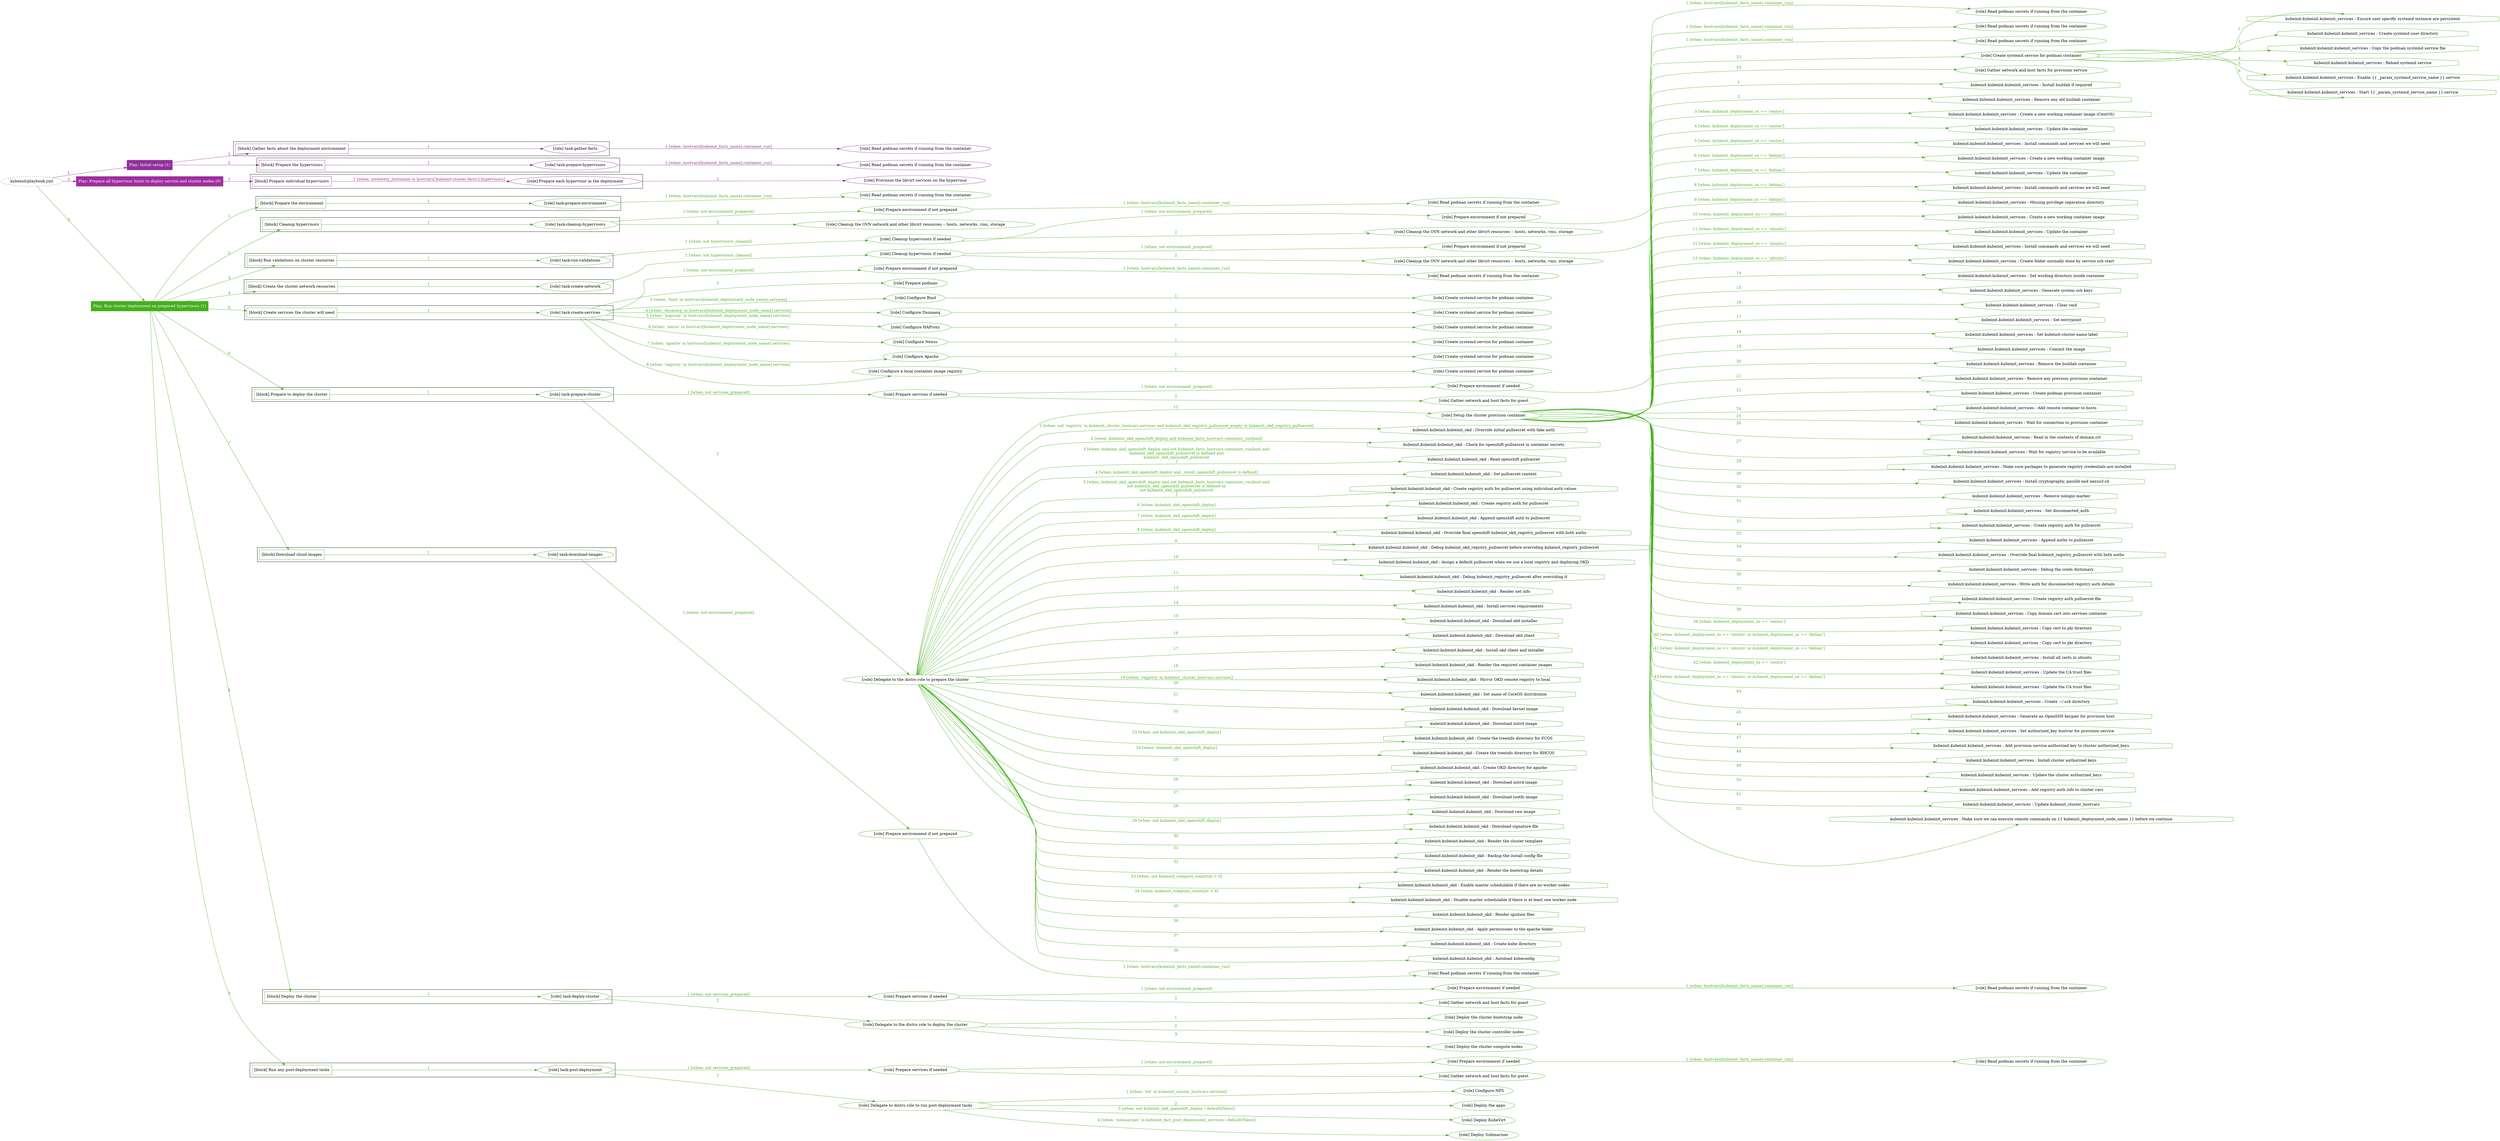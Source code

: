 digraph {
	graph [concentrate=true ordering=in rankdir=LR ratio=fill]
	edge [esep=5 sep=10]
	"kubeinit/playbook.yml" [id=root_node style=dotted]
	play_f09ca85b [label="Play: Initial setup (1)" color="#91309c" fontcolor="#ffffff" id=play_f09ca85b shape=box style=filled tooltip=localhost]
	"kubeinit/playbook.yml" -> play_f09ca85b [label="1 " color="#91309c" fontcolor="#91309c" id=edge_72b66998 labeltooltip="1 " tooltip="1 "]
	subgraph "Read podman secrets if running from the container" {
		role_2bd5f11c [label="[role] Read podman secrets if running from the container" color="#91309c" id=role_2bd5f11c tooltip="Read podman secrets if running from the container"]
	}
	subgraph "task-gather-facts" {
		role_71ad5100 [label="[role] task-gather-facts" color="#91309c" id=role_71ad5100 tooltip="task-gather-facts"]
		role_71ad5100 -> role_2bd5f11c [label="1 [when: hostvars[kubeinit_facts_name].container_run]" color="#91309c" fontcolor="#91309c" id=edge_4b5b4be4 labeltooltip="1 [when: hostvars[kubeinit_facts_name].container_run]" tooltip="1 [when: hostvars[kubeinit_facts_name].container_run]"]
	}
	subgraph "Read podman secrets if running from the container" {
		role_93383291 [label="[role] Read podman secrets if running from the container" color="#91309c" id=role_93383291 tooltip="Read podman secrets if running from the container"]
	}
	subgraph "task-prepare-hypervisors" {
		role_090c292e [label="[role] task-prepare-hypervisors" color="#91309c" id=role_090c292e tooltip="task-prepare-hypervisors"]
		role_090c292e -> role_93383291 [label="1 [when: hostvars[kubeinit_facts_name].container_run]" color="#91309c" fontcolor="#91309c" id=edge_d11ae1b8 labeltooltip="1 [when: hostvars[kubeinit_facts_name].container_run]" tooltip="1 [when: hostvars[kubeinit_facts_name].container_run]"]
	}
	subgraph "Play: Initial setup (1)" {
		play_f09ca85b -> block_8b508e47 [label=1 color="#91309c" fontcolor="#91309c" id=edge_21f3b0bc labeltooltip=1 tooltip=1]
		subgraph cluster_block_8b508e47 {
			block_8b508e47 [label="[block] Gather facts about the deployment environment" color="#91309c" id=block_8b508e47 labeltooltip="Gather facts about the deployment environment" shape=box tooltip="Gather facts about the deployment environment"]
			block_8b508e47 -> role_71ad5100 [label="1 " color="#91309c" fontcolor="#91309c" id=edge_2958d3f8 labeltooltip="1 " tooltip="1 "]
		}
		play_f09ca85b -> block_03c92ab1 [label=2 color="#91309c" fontcolor="#91309c" id=edge_795acd76 labeltooltip=2 tooltip=2]
		subgraph cluster_block_03c92ab1 {
			block_03c92ab1 [label="[block] Prepare the hypervisors" color="#91309c" id=block_03c92ab1 labeltooltip="Prepare the hypervisors" shape=box tooltip="Prepare the hypervisors"]
			block_03c92ab1 -> role_090c292e [label="1 " color="#91309c" fontcolor="#91309c" id=edge_c5719e52 labeltooltip="1 " tooltip="1 "]
		}
	}
	play_645f592c [label="Play: Prepare all hypervisor hosts to deploy service and cluster nodes (0)" color="#9f2d9f" fontcolor="#ffffff" id=play_645f592c shape=box style=filled tooltip="Play: Prepare all hypervisor hosts to deploy service and cluster nodes (0)"]
	"kubeinit/playbook.yml" -> play_645f592c [label="2 " color="#9f2d9f" fontcolor="#9f2d9f" id=edge_6daab8a1 labeltooltip="2 " tooltip="2 "]
	subgraph "Provision the libvirt services on the hypervisor" {
		role_1ea0fbfc [label="[role] Provision the libvirt services on the hypervisor" color="#9f2d9f" id=role_1ea0fbfc tooltip="Provision the libvirt services on the hypervisor"]
	}
	subgraph "Prepare each hypervisor in the deployment" {
		role_f399d889 [label="[role] Prepare each hypervisor in the deployment" color="#9f2d9f" id=role_f399d889 tooltip="Prepare each hypervisor in the deployment"]
		role_f399d889 -> role_1ea0fbfc [label="1 " color="#9f2d9f" fontcolor="#9f2d9f" id=edge_55acecd6 labeltooltip="1 " tooltip="1 "]
	}
	subgraph "Play: Prepare all hypervisor hosts to deploy service and cluster nodes (0)" {
		play_645f592c -> block_de5adc8f [label=1 color="#9f2d9f" fontcolor="#9f2d9f" id=edge_a86da36e labeltooltip=1 tooltip=1]
		subgraph cluster_block_de5adc8f {
			block_de5adc8f [label="[block] Prepare individual hypervisors" color="#9f2d9f" id=block_de5adc8f labeltooltip="Prepare individual hypervisors" shape=box tooltip="Prepare individual hypervisors"]
			block_de5adc8f -> role_f399d889 [label="1 [when: inventory_hostname in hostvars['kubeinit-cluster-facts'].hypervisors]" color="#9f2d9f" fontcolor="#9f2d9f" id=edge_2ee4acd1 labeltooltip="1 [when: inventory_hostname in hostvars['kubeinit-cluster-facts'].hypervisors]" tooltip="1 [when: inventory_hostname in hostvars['kubeinit-cluster-facts'].hypervisors]"]
		}
	}
	play_9e5d35e7 [label="Play: Run cluster deployment on prepared hypervisors (1)" color="#45af1d" fontcolor="#ffffff" id=play_9e5d35e7 shape=box style=filled tooltip=localhost]
	"kubeinit/playbook.yml" -> play_9e5d35e7 [label="3 " color="#45af1d" fontcolor="#45af1d" id=edge_daebc0dd labeltooltip="3 " tooltip="3 "]
	subgraph "Read podman secrets if running from the container" {
		role_560d365e [label="[role] Read podman secrets if running from the container" color="#45af1d" id=role_560d365e tooltip="Read podman secrets if running from the container"]
	}
	subgraph "task-prepare-environment" {
		role_117c9bd4 [label="[role] task-prepare-environment" color="#45af1d" id=role_117c9bd4 tooltip="task-prepare-environment"]
		role_117c9bd4 -> role_560d365e [label="1 [when: hostvars[kubeinit_facts_name].container_run]" color="#45af1d" fontcolor="#45af1d" id=edge_e5734c6d labeltooltip="1 [when: hostvars[kubeinit_facts_name].container_run]" tooltip="1 [when: hostvars[kubeinit_facts_name].container_run]"]
	}
	subgraph "Read podman secrets if running from the container" {
		role_7aacbb9f [label="[role] Read podman secrets if running from the container" color="#45af1d" id=role_7aacbb9f tooltip="Read podman secrets if running from the container"]
	}
	subgraph "Prepare environment if not prepared" {
		role_641601e0 [label="[role] Prepare environment if not prepared" color="#45af1d" id=role_641601e0 tooltip="Prepare environment if not prepared"]
		role_641601e0 -> role_7aacbb9f [label="1 [when: hostvars[kubeinit_facts_name].container_run]" color="#45af1d" fontcolor="#45af1d" id=edge_7d6b96d2 labeltooltip="1 [when: hostvars[kubeinit_facts_name].container_run]" tooltip="1 [when: hostvars[kubeinit_facts_name].container_run]"]
	}
	subgraph "Cleanup the OVN network and other libvirt resources -- hosts, networks, vms, storage" {
		role_9f1feb11 [label="[role] Cleanup the OVN network and other libvirt resources -- hosts, networks, vms, storage" color="#45af1d" id=role_9f1feb11 tooltip="Cleanup the OVN network and other libvirt resources -- hosts, networks, vms, storage"]
	}
	subgraph "task-cleanup-hypervisors" {
		role_e5def307 [label="[role] task-cleanup-hypervisors" color="#45af1d" id=role_e5def307 tooltip="task-cleanup-hypervisors"]
		role_e5def307 -> role_641601e0 [label="1 [when: not environment_prepared]" color="#45af1d" fontcolor="#45af1d" id=edge_0b5a81b4 labeltooltip="1 [when: not environment_prepared]" tooltip="1 [when: not environment_prepared]"]
		role_e5def307 -> role_9f1feb11 [label="2 " color="#45af1d" fontcolor="#45af1d" id=edge_8b1aa773 labeltooltip="2 " tooltip="2 "]
	}
	subgraph "Read podman secrets if running from the container" {
		role_81a0fbcb [label="[role] Read podman secrets if running from the container" color="#45af1d" id=role_81a0fbcb tooltip="Read podman secrets if running from the container"]
	}
	subgraph "Prepare environment if not prepared" {
		role_cd2e9c7c [label="[role] Prepare environment if not prepared" color="#45af1d" id=role_cd2e9c7c tooltip="Prepare environment if not prepared"]
		role_cd2e9c7c -> role_81a0fbcb [label="1 [when: hostvars[kubeinit_facts_name].container_run]" color="#45af1d" fontcolor="#45af1d" id=edge_ab2c1122 labeltooltip="1 [when: hostvars[kubeinit_facts_name].container_run]" tooltip="1 [when: hostvars[kubeinit_facts_name].container_run]"]
	}
	subgraph "Cleanup the OVN network and other libvirt resources -- hosts, networks, vms, storage" {
		role_2666ff41 [label="[role] Cleanup the OVN network and other libvirt resources -- hosts, networks, vms, storage" color="#45af1d" id=role_2666ff41 tooltip="Cleanup the OVN network and other libvirt resources -- hosts, networks, vms, storage"]
	}
	subgraph "Cleanup hypervisors if needed" {
		role_c8357276 [label="[role] Cleanup hypervisors if needed" color="#45af1d" id=role_c8357276 tooltip="Cleanup hypervisors if needed"]
		role_c8357276 -> role_cd2e9c7c [label="1 [when: not environment_prepared]" color="#45af1d" fontcolor="#45af1d" id=edge_0b63b1fd labeltooltip="1 [when: not environment_prepared]" tooltip="1 [when: not environment_prepared]"]
		role_c8357276 -> role_2666ff41 [label="2 " color="#45af1d" fontcolor="#45af1d" id=edge_7137efb0 labeltooltip="2 " tooltip="2 "]
	}
	subgraph "task-run-validations" {
		role_ba0398d1 [label="[role] task-run-validations" color="#45af1d" id=role_ba0398d1 tooltip="task-run-validations"]
		role_ba0398d1 -> role_c8357276 [label="1 [when: not hypervisors_cleaned]" color="#45af1d" fontcolor="#45af1d" id=edge_026e99d5 labeltooltip="1 [when: not hypervisors_cleaned]" tooltip="1 [when: not hypervisors_cleaned]"]
	}
	subgraph "Read podman secrets if running from the container" {
		role_e7f9851a [label="[role] Read podman secrets if running from the container" color="#45af1d" id=role_e7f9851a tooltip="Read podman secrets if running from the container"]
	}
	subgraph "Prepare environment if not prepared" {
		role_20f29929 [label="[role] Prepare environment if not prepared" color="#45af1d" id=role_20f29929 tooltip="Prepare environment if not prepared"]
		role_20f29929 -> role_e7f9851a [label="1 [when: hostvars[kubeinit_facts_name].container_run]" color="#45af1d" fontcolor="#45af1d" id=edge_8c638642 labeltooltip="1 [when: hostvars[kubeinit_facts_name].container_run]" tooltip="1 [when: hostvars[kubeinit_facts_name].container_run]"]
	}
	subgraph "Cleanup the OVN network and other libvirt resources -- hosts, networks, vms, storage" {
		role_8cd0b613 [label="[role] Cleanup the OVN network and other libvirt resources -- hosts, networks, vms, storage" color="#45af1d" id=role_8cd0b613 tooltip="Cleanup the OVN network and other libvirt resources -- hosts, networks, vms, storage"]
	}
	subgraph "Cleanup hypervisors if needed" {
		role_9c3410cb [label="[role] Cleanup hypervisors if needed" color="#45af1d" id=role_9c3410cb tooltip="Cleanup hypervisors if needed"]
		role_9c3410cb -> role_20f29929 [label="1 [when: not environment_prepared]" color="#45af1d" fontcolor="#45af1d" id=edge_39585788 labeltooltip="1 [when: not environment_prepared]" tooltip="1 [when: not environment_prepared]"]
		role_9c3410cb -> role_8cd0b613 [label="2 " color="#45af1d" fontcolor="#45af1d" id=edge_589d2894 labeltooltip="2 " tooltip="2 "]
	}
	subgraph "task-create-network" {
		role_660e4b98 [label="[role] task-create-network" color="#45af1d" id=role_660e4b98 tooltip="task-create-network"]
		role_660e4b98 -> role_9c3410cb [label="1 [when: not hypervisors_cleaned]" color="#45af1d" fontcolor="#45af1d" id=edge_85943026 labeltooltip="1 [when: not hypervisors_cleaned]" tooltip="1 [when: not hypervisors_cleaned]"]
	}
	subgraph "Read podman secrets if running from the container" {
		role_fd9ae0b3 [label="[role] Read podman secrets if running from the container" color="#45af1d" id=role_fd9ae0b3 tooltip="Read podman secrets if running from the container"]
	}
	subgraph "Prepare environment if not prepared" {
		role_04ee47c6 [label="[role] Prepare environment if not prepared" color="#45af1d" id=role_04ee47c6 tooltip="Prepare environment if not prepared"]
		role_04ee47c6 -> role_fd9ae0b3 [label="1 [when: hostvars[kubeinit_facts_name].container_run]" color="#45af1d" fontcolor="#45af1d" id=edge_cd551d18 labeltooltip="1 [when: hostvars[kubeinit_facts_name].container_run]" tooltip="1 [when: hostvars[kubeinit_facts_name].container_run]"]
	}
	subgraph "Prepare podman" {
		role_9a29e1ee [label="[role] Prepare podman" color="#45af1d" id=role_9a29e1ee tooltip="Prepare podman"]
	}
	subgraph "Create systemd service for podman container" {
		role_785008de [label="[role] Create systemd service for podman container" color="#45af1d" id=role_785008de tooltip="Create systemd service for podman container"]
	}
	subgraph "Configure Bind" {
		role_0b09d265 [label="[role] Configure Bind" color="#45af1d" id=role_0b09d265 tooltip="Configure Bind"]
		role_0b09d265 -> role_785008de [label="1 " color="#45af1d" fontcolor="#45af1d" id=edge_8877b887 labeltooltip="1 " tooltip="1 "]
	}
	subgraph "Create systemd service for podman container" {
		role_accd0569 [label="[role] Create systemd service for podman container" color="#45af1d" id=role_accd0569 tooltip="Create systemd service for podman container"]
	}
	subgraph "Configure Dnsmasq" {
		role_1be42892 [label="[role] Configure Dnsmasq" color="#45af1d" id=role_1be42892 tooltip="Configure Dnsmasq"]
		role_1be42892 -> role_accd0569 [label="1 " color="#45af1d" fontcolor="#45af1d" id=edge_db654f1d labeltooltip="1 " tooltip="1 "]
	}
	subgraph "Create systemd service for podman container" {
		role_07a89ff5 [label="[role] Create systemd service for podman container" color="#45af1d" id=role_07a89ff5 tooltip="Create systemd service for podman container"]
	}
	subgraph "Configure HAProxy" {
		role_19f1f3c4 [label="[role] Configure HAProxy" color="#45af1d" id=role_19f1f3c4 tooltip="Configure HAProxy"]
		role_19f1f3c4 -> role_07a89ff5 [label="1 " color="#45af1d" fontcolor="#45af1d" id=edge_784feec2 labeltooltip="1 " tooltip="1 "]
	}
	subgraph "Create systemd service for podman container" {
		role_bd54f024 [label="[role] Create systemd service for podman container" color="#45af1d" id=role_bd54f024 tooltip="Create systemd service for podman container"]
	}
	subgraph "Configure Nexus" {
		role_432fa893 [label="[role] Configure Nexus" color="#45af1d" id=role_432fa893 tooltip="Configure Nexus"]
		role_432fa893 -> role_bd54f024 [label="1 " color="#45af1d" fontcolor="#45af1d" id=edge_ed9771d7 labeltooltip="1 " tooltip="1 "]
	}
	subgraph "Create systemd service for podman container" {
		role_dc6531a9 [label="[role] Create systemd service for podman container" color="#45af1d" id=role_dc6531a9 tooltip="Create systemd service for podman container"]
	}
	subgraph "Configure Apache" {
		role_dfda8ea5 [label="[role] Configure Apache" color="#45af1d" id=role_dfda8ea5 tooltip="Configure Apache"]
		role_dfda8ea5 -> role_dc6531a9 [label="1 " color="#45af1d" fontcolor="#45af1d" id=edge_b4a93f82 labeltooltip="1 " tooltip="1 "]
	}
	subgraph "Create systemd service for podman container" {
		role_b8bd6cea [label="[role] Create systemd service for podman container" color="#45af1d" id=role_b8bd6cea tooltip="Create systemd service for podman container"]
	}
	subgraph "Configure a local container image registry" {
		role_e2cc8309 [label="[role] Configure a local container image registry" color="#45af1d" id=role_e2cc8309 tooltip="Configure a local container image registry"]
		role_e2cc8309 -> role_b8bd6cea [label="1 " color="#45af1d" fontcolor="#45af1d" id=edge_e69676f8 labeltooltip="1 " tooltip="1 "]
	}
	subgraph "task-create-services" {
		role_cda128f7 [label="[role] task-create-services" color="#45af1d" id=role_cda128f7 tooltip="task-create-services"]
		role_cda128f7 -> role_04ee47c6 [label="1 [when: not environment_prepared]" color="#45af1d" fontcolor="#45af1d" id=edge_a128a5e9 labeltooltip="1 [when: not environment_prepared]" tooltip="1 [when: not environment_prepared]"]
		role_cda128f7 -> role_9a29e1ee [label="2 " color="#45af1d" fontcolor="#45af1d" id=edge_23c59cd9 labeltooltip="2 " tooltip="2 "]
		role_cda128f7 -> role_0b09d265 [label="3 [when: 'bind' in hostvars[kubeinit_deployment_node_name].services]" color="#45af1d" fontcolor="#45af1d" id=edge_3bbfa931 labeltooltip="3 [when: 'bind' in hostvars[kubeinit_deployment_node_name].services]" tooltip="3 [when: 'bind' in hostvars[kubeinit_deployment_node_name].services]"]
		role_cda128f7 -> role_1be42892 [label="4 [when: 'dnsmasq' in hostvars[kubeinit_deployment_node_name].services]" color="#45af1d" fontcolor="#45af1d" id=edge_595204ee labeltooltip="4 [when: 'dnsmasq' in hostvars[kubeinit_deployment_node_name].services]" tooltip="4 [when: 'dnsmasq' in hostvars[kubeinit_deployment_node_name].services]"]
		role_cda128f7 -> role_19f1f3c4 [label="5 [when: 'haproxy' in hostvars[kubeinit_deployment_node_name].services]" color="#45af1d" fontcolor="#45af1d" id=edge_6cd84de4 labeltooltip="5 [when: 'haproxy' in hostvars[kubeinit_deployment_node_name].services]" tooltip="5 [when: 'haproxy' in hostvars[kubeinit_deployment_node_name].services]"]
		role_cda128f7 -> role_432fa893 [label="6 [when: 'nexus' in hostvars[kubeinit_deployment_node_name].services]" color="#45af1d" fontcolor="#45af1d" id=edge_5c1b17dd labeltooltip="6 [when: 'nexus' in hostvars[kubeinit_deployment_node_name].services]" tooltip="6 [when: 'nexus' in hostvars[kubeinit_deployment_node_name].services]"]
		role_cda128f7 -> role_dfda8ea5 [label="7 [when: 'apache' in hostvars[kubeinit_deployment_node_name].services]" color="#45af1d" fontcolor="#45af1d" id=edge_e76dc865 labeltooltip="7 [when: 'apache' in hostvars[kubeinit_deployment_node_name].services]" tooltip="7 [when: 'apache' in hostvars[kubeinit_deployment_node_name].services]"]
		role_cda128f7 -> role_e2cc8309 [label="8 [when: 'registry' in hostvars[kubeinit_deployment_node_name].services]" color="#45af1d" fontcolor="#45af1d" id=edge_1b425f70 labeltooltip="8 [when: 'registry' in hostvars[kubeinit_deployment_node_name].services]" tooltip="8 [when: 'registry' in hostvars[kubeinit_deployment_node_name].services]"]
	}
	subgraph "Read podman secrets if running from the container" {
		role_aa1bc6ef [label="[role] Read podman secrets if running from the container" color="#45af1d" id=role_aa1bc6ef tooltip="Read podman secrets if running from the container"]
	}
	subgraph "Prepare environment if needed" {
		role_34d71cf7 [label="[role] Prepare environment if needed" color="#45af1d" id=role_34d71cf7 tooltip="Prepare environment if needed"]
		role_34d71cf7 -> role_aa1bc6ef [label="1 [when: hostvars[kubeinit_facts_name].container_run]" color="#45af1d" fontcolor="#45af1d" id=edge_69842d7f labeltooltip="1 [when: hostvars[kubeinit_facts_name].container_run]" tooltip="1 [when: hostvars[kubeinit_facts_name].container_run]"]
	}
	subgraph "Gather network and host facts for guest" {
		role_7a9ea421 [label="[role] Gather network and host facts for guest" color="#45af1d" id=role_7a9ea421 tooltip="Gather network and host facts for guest"]
	}
	subgraph "Prepare services if needed" {
		role_e319ab5c [label="[role] Prepare services if needed" color="#45af1d" id=role_e319ab5c tooltip="Prepare services if needed"]
		role_e319ab5c -> role_34d71cf7 [label="1 [when: not environment_prepared]" color="#45af1d" fontcolor="#45af1d" id=edge_cfdca576 labeltooltip="1 [when: not environment_prepared]" tooltip="1 [when: not environment_prepared]"]
		role_e319ab5c -> role_7a9ea421 [label="2 " color="#45af1d" fontcolor="#45af1d" id=edge_0ae13f9c labeltooltip="2 " tooltip="2 "]
	}
	subgraph "Create systemd service for podman container" {
		role_82a5e457 [label="[role] Create systemd service for podman container" color="#45af1d" id=role_82a5e457 tooltip="Create systemd service for podman container"]
		task_7d0d9d07 [label="kubeinit.kubeinit.kubeinit_services : Ensure user specific systemd instance are persistent" color="#45af1d" id=task_7d0d9d07 shape=octagon tooltip="kubeinit.kubeinit.kubeinit_services : Ensure user specific systemd instance are persistent"]
		role_82a5e457 -> task_7d0d9d07 [label="1 " color="#45af1d" fontcolor="#45af1d" id=edge_9a5a419e labeltooltip="1 " tooltip="1 "]
		task_6d7659ac [label="kubeinit.kubeinit.kubeinit_services : Create systemd user directory" color="#45af1d" id=task_6d7659ac shape=octagon tooltip="kubeinit.kubeinit.kubeinit_services : Create systemd user directory"]
		role_82a5e457 -> task_6d7659ac [label="2 " color="#45af1d" fontcolor="#45af1d" id=edge_4e17f81f labeltooltip="2 " tooltip="2 "]
		task_d96e7da5 [label="kubeinit.kubeinit.kubeinit_services : Copy the podman systemd service file" color="#45af1d" id=task_d96e7da5 shape=octagon tooltip="kubeinit.kubeinit.kubeinit_services : Copy the podman systemd service file"]
		role_82a5e457 -> task_d96e7da5 [label="3 " color="#45af1d" fontcolor="#45af1d" id=edge_75517598 labeltooltip="3 " tooltip="3 "]
		task_df22f323 [label="kubeinit.kubeinit.kubeinit_services : Reload systemd service" color="#45af1d" id=task_df22f323 shape=octagon tooltip="kubeinit.kubeinit.kubeinit_services : Reload systemd service"]
		role_82a5e457 -> task_df22f323 [label="4 " color="#45af1d" fontcolor="#45af1d" id=edge_83e04bb7 labeltooltip="4 " tooltip="4 "]
		task_1ab9ab1b [label="kubeinit.kubeinit.kubeinit_services : Enable {{ _param_systemd_service_name }}.service" color="#45af1d" id=task_1ab9ab1b shape=octagon tooltip="kubeinit.kubeinit.kubeinit_services : Enable {{ _param_systemd_service_name }}.service"]
		role_82a5e457 -> task_1ab9ab1b [label="5 " color="#45af1d" fontcolor="#45af1d" id=edge_e7bd39d6 labeltooltip="5 " tooltip="5 "]
		task_7ab52650 [label="kubeinit.kubeinit.kubeinit_services : Start {{ _param_systemd_service_name }}.service" color="#45af1d" id=task_7ab52650 shape=octagon tooltip="kubeinit.kubeinit.kubeinit_services : Start {{ _param_systemd_service_name }}.service"]
		role_82a5e457 -> task_7ab52650 [label="6 " color="#45af1d" fontcolor="#45af1d" id=edge_e63d39db labeltooltip="6 " tooltip="6 "]
	}
	subgraph "Gather network and host facts for provision service" {
		role_1cd5f98b [label="[role] Gather network and host facts for provision service" color="#45af1d" id=role_1cd5f98b tooltip="Gather network and host facts for provision service"]
	}
	subgraph "Setup the cluster provision container" {
		role_62a31a6d [label="[role] Setup the cluster provision container" color="#45af1d" id=role_62a31a6d tooltip="Setup the cluster provision container"]
		task_9e62fac9 [label="kubeinit.kubeinit.kubeinit_services : Install buildah if required" color="#45af1d" id=task_9e62fac9 shape=octagon tooltip="kubeinit.kubeinit.kubeinit_services : Install buildah if required"]
		role_62a31a6d -> task_9e62fac9 [label="1 " color="#45af1d" fontcolor="#45af1d" id=edge_4555e2be labeltooltip="1 " tooltip="1 "]
		task_3fe0c07b [label="kubeinit.kubeinit.kubeinit_services : Remove any old buildah container" color="#45af1d" id=task_3fe0c07b shape=octagon tooltip="kubeinit.kubeinit.kubeinit_services : Remove any old buildah container"]
		role_62a31a6d -> task_3fe0c07b [label="2 " color="#45af1d" fontcolor="#45af1d" id=edge_d5da99f6 labeltooltip="2 " tooltip="2 "]
		task_3c37939d [label="kubeinit.kubeinit.kubeinit_services : Create a new working container image (CentOS)" color="#45af1d" id=task_3c37939d shape=octagon tooltip="kubeinit.kubeinit.kubeinit_services : Create a new working container image (CentOS)"]
		role_62a31a6d -> task_3c37939d [label="3 [when: kubeinit_deployment_os == 'centos']" color="#45af1d" fontcolor="#45af1d" id=edge_608e3dfa labeltooltip="3 [when: kubeinit_deployment_os == 'centos']" tooltip="3 [when: kubeinit_deployment_os == 'centos']"]
		task_c448fe33 [label="kubeinit.kubeinit.kubeinit_services : Update the container" color="#45af1d" id=task_c448fe33 shape=octagon tooltip="kubeinit.kubeinit.kubeinit_services : Update the container"]
		role_62a31a6d -> task_c448fe33 [label="4 [when: kubeinit_deployment_os == 'centos']" color="#45af1d" fontcolor="#45af1d" id=edge_067d8ecc labeltooltip="4 [when: kubeinit_deployment_os == 'centos']" tooltip="4 [when: kubeinit_deployment_os == 'centos']"]
		task_8c7ceb61 [label="kubeinit.kubeinit.kubeinit_services : Install commands and services we will need" color="#45af1d" id=task_8c7ceb61 shape=octagon tooltip="kubeinit.kubeinit.kubeinit_services : Install commands and services we will need"]
		role_62a31a6d -> task_8c7ceb61 [label="5 [when: kubeinit_deployment_os == 'centos']" color="#45af1d" fontcolor="#45af1d" id=edge_0a28103e labeltooltip="5 [when: kubeinit_deployment_os == 'centos']" tooltip="5 [when: kubeinit_deployment_os == 'centos']"]
		task_89348dc7 [label="kubeinit.kubeinit.kubeinit_services : Create a new working container image" color="#45af1d" id=task_89348dc7 shape=octagon tooltip="kubeinit.kubeinit.kubeinit_services : Create a new working container image"]
		role_62a31a6d -> task_89348dc7 [label="6 [when: kubeinit_deployment_os == 'debian']" color="#45af1d" fontcolor="#45af1d" id=edge_027b069e labeltooltip="6 [when: kubeinit_deployment_os == 'debian']" tooltip="6 [when: kubeinit_deployment_os == 'debian']"]
		task_d2b94219 [label="kubeinit.kubeinit.kubeinit_services : Update the container" color="#45af1d" id=task_d2b94219 shape=octagon tooltip="kubeinit.kubeinit.kubeinit_services : Update the container"]
		role_62a31a6d -> task_d2b94219 [label="7 [when: kubeinit_deployment_os == 'debian']" color="#45af1d" fontcolor="#45af1d" id=edge_0c755cfa labeltooltip="7 [when: kubeinit_deployment_os == 'debian']" tooltip="7 [when: kubeinit_deployment_os == 'debian']"]
		task_07e819c7 [label="kubeinit.kubeinit.kubeinit_services : Install commands and services we will need" color="#45af1d" id=task_07e819c7 shape=octagon tooltip="kubeinit.kubeinit.kubeinit_services : Install commands and services we will need"]
		role_62a31a6d -> task_07e819c7 [label="8 [when: kubeinit_deployment_os == 'debian']" color="#45af1d" fontcolor="#45af1d" id=edge_4e355f68 labeltooltip="8 [when: kubeinit_deployment_os == 'debian']" tooltip="8 [when: kubeinit_deployment_os == 'debian']"]
		task_1d845849 [label="kubeinit.kubeinit.kubeinit_services : Missing privilege separation directory" color="#45af1d" id=task_1d845849 shape=octagon tooltip="kubeinit.kubeinit.kubeinit_services : Missing privilege separation directory"]
		role_62a31a6d -> task_1d845849 [label="9 [when: kubeinit_deployment_os == 'debian']" color="#45af1d" fontcolor="#45af1d" id=edge_5c1651d4 labeltooltip="9 [when: kubeinit_deployment_os == 'debian']" tooltip="9 [when: kubeinit_deployment_os == 'debian']"]
		task_fb54222f [label="kubeinit.kubeinit.kubeinit_services : Create a new working container image" color="#45af1d" id=task_fb54222f shape=octagon tooltip="kubeinit.kubeinit.kubeinit_services : Create a new working container image"]
		role_62a31a6d -> task_fb54222f [label="10 [when: kubeinit_deployment_os == 'ubuntu']" color="#45af1d" fontcolor="#45af1d" id=edge_5b742319 labeltooltip="10 [when: kubeinit_deployment_os == 'ubuntu']" tooltip="10 [when: kubeinit_deployment_os == 'ubuntu']"]
		task_93a555bf [label="kubeinit.kubeinit.kubeinit_services : Update the container" color="#45af1d" id=task_93a555bf shape=octagon tooltip="kubeinit.kubeinit.kubeinit_services : Update the container"]
		role_62a31a6d -> task_93a555bf [label="11 [when: kubeinit_deployment_os == 'ubuntu']" color="#45af1d" fontcolor="#45af1d" id=edge_dcd01e86 labeltooltip="11 [when: kubeinit_deployment_os == 'ubuntu']" tooltip="11 [when: kubeinit_deployment_os == 'ubuntu']"]
		task_c607455a [label="kubeinit.kubeinit.kubeinit_services : Install commands and services we will need" color="#45af1d" id=task_c607455a shape=octagon tooltip="kubeinit.kubeinit.kubeinit_services : Install commands and services we will need"]
		role_62a31a6d -> task_c607455a [label="12 [when: kubeinit_deployment_os == 'ubuntu']" color="#45af1d" fontcolor="#45af1d" id=edge_3e50aa26 labeltooltip="12 [when: kubeinit_deployment_os == 'ubuntu']" tooltip="12 [when: kubeinit_deployment_os == 'ubuntu']"]
		task_a97c8f66 [label="kubeinit.kubeinit.kubeinit_services : Create folder normally done by service ssh start" color="#45af1d" id=task_a97c8f66 shape=octagon tooltip="kubeinit.kubeinit.kubeinit_services : Create folder normally done by service ssh start"]
		role_62a31a6d -> task_a97c8f66 [label="13 [when: kubeinit_deployment_os == 'ubuntu']" color="#45af1d" fontcolor="#45af1d" id=edge_a81985d3 labeltooltip="13 [when: kubeinit_deployment_os == 'ubuntu']" tooltip="13 [when: kubeinit_deployment_os == 'ubuntu']"]
		task_68fb6e8b [label="kubeinit.kubeinit.kubeinit_services : Set working directory inside container" color="#45af1d" id=task_68fb6e8b shape=octagon tooltip="kubeinit.kubeinit.kubeinit_services : Set working directory inside container"]
		role_62a31a6d -> task_68fb6e8b [label="14 " color="#45af1d" fontcolor="#45af1d" id=edge_31879a7e labeltooltip="14 " tooltip="14 "]
		task_8089d66b [label="kubeinit.kubeinit.kubeinit_services : Generate system ssh keys" color="#45af1d" id=task_8089d66b shape=octagon tooltip="kubeinit.kubeinit.kubeinit_services : Generate system ssh keys"]
		role_62a31a6d -> task_8089d66b [label="15 " color="#45af1d" fontcolor="#45af1d" id=edge_13c49c90 labeltooltip="15 " tooltip="15 "]
		task_96d3f321 [label="kubeinit.kubeinit.kubeinit_services : Clear cmd" color="#45af1d" id=task_96d3f321 shape=octagon tooltip="kubeinit.kubeinit.kubeinit_services : Clear cmd"]
		role_62a31a6d -> task_96d3f321 [label="16 " color="#45af1d" fontcolor="#45af1d" id=edge_6c750f99 labeltooltip="16 " tooltip="16 "]
		task_9eb7bdd8 [label="kubeinit.kubeinit.kubeinit_services : Set entrypoint" color="#45af1d" id=task_9eb7bdd8 shape=octagon tooltip="kubeinit.kubeinit.kubeinit_services : Set entrypoint"]
		role_62a31a6d -> task_9eb7bdd8 [label="17 " color="#45af1d" fontcolor="#45af1d" id=edge_c45bfa63 labeltooltip="17 " tooltip="17 "]
		task_c7aac5df [label="kubeinit.kubeinit.kubeinit_services : Set kubeinit-cluster-name label" color="#45af1d" id=task_c7aac5df shape=octagon tooltip="kubeinit.kubeinit.kubeinit_services : Set kubeinit-cluster-name label"]
		role_62a31a6d -> task_c7aac5df [label="18 " color="#45af1d" fontcolor="#45af1d" id=edge_27f96df3 labeltooltip="18 " tooltip="18 "]
		task_14ceb8d0 [label="kubeinit.kubeinit.kubeinit_services : Commit the image" color="#45af1d" id=task_14ceb8d0 shape=octagon tooltip="kubeinit.kubeinit.kubeinit_services : Commit the image"]
		role_62a31a6d -> task_14ceb8d0 [label="19 " color="#45af1d" fontcolor="#45af1d" id=edge_9299ec59 labeltooltip="19 " tooltip="19 "]
		task_a7a976c7 [label="kubeinit.kubeinit.kubeinit_services : Remove the buildah container" color="#45af1d" id=task_a7a976c7 shape=octagon tooltip="kubeinit.kubeinit.kubeinit_services : Remove the buildah container"]
		role_62a31a6d -> task_a7a976c7 [label="20 " color="#45af1d" fontcolor="#45af1d" id=edge_bbaca6d7 labeltooltip="20 " tooltip="20 "]
		task_e7095bca [label="kubeinit.kubeinit.kubeinit_services : Remove any previous provision container" color="#45af1d" id=task_e7095bca shape=octagon tooltip="kubeinit.kubeinit.kubeinit_services : Remove any previous provision container"]
		role_62a31a6d -> task_e7095bca [label="21 " color="#45af1d" fontcolor="#45af1d" id=edge_bfac6e59 labeltooltip="21 " tooltip="21 "]
		task_9ea9cf43 [label="kubeinit.kubeinit.kubeinit_services : Create podman provision container" color="#45af1d" id=task_9ea9cf43 shape=octagon tooltip="kubeinit.kubeinit.kubeinit_services : Create podman provision container"]
		role_62a31a6d -> task_9ea9cf43 [label="22 " color="#45af1d" fontcolor="#45af1d" id=edge_64b2b473 labeltooltip="22 " tooltip="22 "]
		role_62a31a6d -> role_82a5e457 [label="23 " color="#45af1d" fontcolor="#45af1d" id=edge_d1913eee labeltooltip="23 " tooltip="23 "]
		task_5e81ca9d [label="kubeinit.kubeinit.kubeinit_services : Add remote container to hosts" color="#45af1d" id=task_5e81ca9d shape=octagon tooltip="kubeinit.kubeinit.kubeinit_services : Add remote container to hosts"]
		role_62a31a6d -> task_5e81ca9d [label="24 " color="#45af1d" fontcolor="#45af1d" id=edge_d4693c0e labeltooltip="24 " tooltip="24 "]
		task_8f3af5a9 [label="kubeinit.kubeinit.kubeinit_services : Wait for connection to provision container" color="#45af1d" id=task_8f3af5a9 shape=octagon tooltip="kubeinit.kubeinit.kubeinit_services : Wait for connection to provision container"]
		role_62a31a6d -> task_8f3af5a9 [label="25 " color="#45af1d" fontcolor="#45af1d" id=edge_c5c5dabf labeltooltip="25 " tooltip="25 "]
		task_acfda742 [label="kubeinit.kubeinit.kubeinit_services : Read in the contents of domain.crt" color="#45af1d" id=task_acfda742 shape=octagon tooltip="kubeinit.kubeinit.kubeinit_services : Read in the contents of domain.crt"]
		role_62a31a6d -> task_acfda742 [label="26 " color="#45af1d" fontcolor="#45af1d" id=edge_77697bb5 labeltooltip="26 " tooltip="26 "]
		task_4a75a7f6 [label="kubeinit.kubeinit.kubeinit_services : Wait for registry service to be available" color="#45af1d" id=task_4a75a7f6 shape=octagon tooltip="kubeinit.kubeinit.kubeinit_services : Wait for registry service to be available"]
		role_62a31a6d -> task_4a75a7f6 [label="27 " color="#45af1d" fontcolor="#45af1d" id=edge_ee61da69 labeltooltip="27 " tooltip="27 "]
		task_74f3e85c [label="kubeinit.kubeinit.kubeinit_services : Make sure packages to generate registry credentials are installed" color="#45af1d" id=task_74f3e85c shape=octagon tooltip="kubeinit.kubeinit.kubeinit_services : Make sure packages to generate registry credentials are installed"]
		role_62a31a6d -> task_74f3e85c [label="28 " color="#45af1d" fontcolor="#45af1d" id=edge_9da9f4c4 labeltooltip="28 " tooltip="28 "]
		task_bcc7afe6 [label="kubeinit.kubeinit.kubeinit_services : Install cryptography, passlib and nexus3-cli" color="#45af1d" id=task_bcc7afe6 shape=octagon tooltip="kubeinit.kubeinit.kubeinit_services : Install cryptography, passlib and nexus3-cli"]
		role_62a31a6d -> task_bcc7afe6 [label="29 " color="#45af1d" fontcolor="#45af1d" id=edge_19c51c00 labeltooltip="29 " tooltip="29 "]
		task_cdc5afed [label="kubeinit.kubeinit.kubeinit_services : Remove nologin marker" color="#45af1d" id=task_cdc5afed shape=octagon tooltip="kubeinit.kubeinit.kubeinit_services : Remove nologin marker"]
		role_62a31a6d -> task_cdc5afed [label="30 " color="#45af1d" fontcolor="#45af1d" id=edge_9f56bea0 labeltooltip="30 " tooltip="30 "]
		task_b2a525b3 [label="kubeinit.kubeinit.kubeinit_services : Set disconnected_auth" color="#45af1d" id=task_b2a525b3 shape=octagon tooltip="kubeinit.kubeinit.kubeinit_services : Set disconnected_auth"]
		role_62a31a6d -> task_b2a525b3 [label="31 " color="#45af1d" fontcolor="#45af1d" id=edge_965addd6 labeltooltip="31 " tooltip="31 "]
		task_67f62af0 [label="kubeinit.kubeinit.kubeinit_services : Create registry auth for pullsecret" color="#45af1d" id=task_67f62af0 shape=octagon tooltip="kubeinit.kubeinit.kubeinit_services : Create registry auth for pullsecret"]
		role_62a31a6d -> task_67f62af0 [label="32 " color="#45af1d" fontcolor="#45af1d" id=edge_5003596a labeltooltip="32 " tooltip="32 "]
		task_e2ce1126 [label="kubeinit.kubeinit.kubeinit_services : Append auths to pullsecret" color="#45af1d" id=task_e2ce1126 shape=octagon tooltip="kubeinit.kubeinit.kubeinit_services : Append auths to pullsecret"]
		role_62a31a6d -> task_e2ce1126 [label="33 " color="#45af1d" fontcolor="#45af1d" id=edge_034fb3d8 labeltooltip="33 " tooltip="33 "]
		task_8c07dd07 [label="kubeinit.kubeinit.kubeinit_services : Override final kubeinit_registry_pullsecret with both auths" color="#45af1d" id=task_8c07dd07 shape=octagon tooltip="kubeinit.kubeinit.kubeinit_services : Override final kubeinit_registry_pullsecret with both auths"]
		role_62a31a6d -> task_8c07dd07 [label="34 " color="#45af1d" fontcolor="#45af1d" id=edge_fda7a8ef labeltooltip="34 " tooltip="34 "]
		task_471f1e0d [label="kubeinit.kubeinit.kubeinit_services : Debug the creds dictionary" color="#45af1d" id=task_471f1e0d shape=octagon tooltip="kubeinit.kubeinit.kubeinit_services : Debug the creds dictionary"]
		role_62a31a6d -> task_471f1e0d [label="35 " color="#45af1d" fontcolor="#45af1d" id=edge_87c27539 labeltooltip="35 " tooltip="35 "]
		task_6117b44f [label="kubeinit.kubeinit.kubeinit_services : Write auth for disconnected registry auth details" color="#45af1d" id=task_6117b44f shape=octagon tooltip="kubeinit.kubeinit.kubeinit_services : Write auth for disconnected registry auth details"]
		role_62a31a6d -> task_6117b44f [label="36 " color="#45af1d" fontcolor="#45af1d" id=edge_dbd4acf9 labeltooltip="36 " tooltip="36 "]
		task_af51abb2 [label="kubeinit.kubeinit.kubeinit_services : Create registry auth pullsecret file" color="#45af1d" id=task_af51abb2 shape=octagon tooltip="kubeinit.kubeinit.kubeinit_services : Create registry auth pullsecret file"]
		role_62a31a6d -> task_af51abb2 [label="37 " color="#45af1d" fontcolor="#45af1d" id=edge_dee95a90 labeltooltip="37 " tooltip="37 "]
		task_e5c9b03d [label="kubeinit.kubeinit.kubeinit_services : Copy domain cert into services container" color="#45af1d" id=task_e5c9b03d shape=octagon tooltip="kubeinit.kubeinit.kubeinit_services : Copy domain cert into services container"]
		role_62a31a6d -> task_e5c9b03d [label="38 " color="#45af1d" fontcolor="#45af1d" id=edge_af67a6d9 labeltooltip="38 " tooltip="38 "]
		task_78509096 [label="kubeinit.kubeinit.kubeinit_services : Copy cert to pki directory" color="#45af1d" id=task_78509096 shape=octagon tooltip="kubeinit.kubeinit.kubeinit_services : Copy cert to pki directory"]
		role_62a31a6d -> task_78509096 [label="39 [when: kubeinit_deployment_os == 'centos']" color="#45af1d" fontcolor="#45af1d" id=edge_6f574d0a labeltooltip="39 [when: kubeinit_deployment_os == 'centos']" tooltip="39 [when: kubeinit_deployment_os == 'centos']"]
		task_4c6450fe [label="kubeinit.kubeinit.kubeinit_services : Copy cert to pki directory" color="#45af1d" id=task_4c6450fe shape=octagon tooltip="kubeinit.kubeinit.kubeinit_services : Copy cert to pki directory"]
		role_62a31a6d -> task_4c6450fe [label="40 [when: kubeinit_deployment_os == 'ubuntu' or kubeinit_deployment_os == 'debian']" color="#45af1d" fontcolor="#45af1d" id=edge_90944d43 labeltooltip="40 [when: kubeinit_deployment_os == 'ubuntu' or kubeinit_deployment_os == 'debian']" tooltip="40 [when: kubeinit_deployment_os == 'ubuntu' or kubeinit_deployment_os == 'debian']"]
		task_ae3f0f51 [label="kubeinit.kubeinit.kubeinit_services : Install all certs in ubuntu" color="#45af1d" id=task_ae3f0f51 shape=octagon tooltip="kubeinit.kubeinit.kubeinit_services : Install all certs in ubuntu"]
		role_62a31a6d -> task_ae3f0f51 [label="41 [when: kubeinit_deployment_os == 'ubuntu' or kubeinit_deployment_os == 'debian']" color="#45af1d" fontcolor="#45af1d" id=edge_aa0f62cd labeltooltip="41 [when: kubeinit_deployment_os == 'ubuntu' or kubeinit_deployment_os == 'debian']" tooltip="41 [when: kubeinit_deployment_os == 'ubuntu' or kubeinit_deployment_os == 'debian']"]
		task_3dacf73e [label="kubeinit.kubeinit.kubeinit_services : Update the CA trust files" color="#45af1d" id=task_3dacf73e shape=octagon tooltip="kubeinit.kubeinit.kubeinit_services : Update the CA trust files"]
		role_62a31a6d -> task_3dacf73e [label="42 [when: kubeinit_deployment_os == 'centos']" color="#45af1d" fontcolor="#45af1d" id=edge_1811e2e2 labeltooltip="42 [when: kubeinit_deployment_os == 'centos']" tooltip="42 [when: kubeinit_deployment_os == 'centos']"]
		task_7fabac4f [label="kubeinit.kubeinit.kubeinit_services : Update the CA trust files" color="#45af1d" id=task_7fabac4f shape=octagon tooltip="kubeinit.kubeinit.kubeinit_services : Update the CA trust files"]
		role_62a31a6d -> task_7fabac4f [label="43 [when: kubeinit_deployment_os == 'ubuntu' or kubeinit_deployment_os == 'debian']" color="#45af1d" fontcolor="#45af1d" id=edge_7bb77214 labeltooltip="43 [when: kubeinit_deployment_os == 'ubuntu' or kubeinit_deployment_os == 'debian']" tooltip="43 [when: kubeinit_deployment_os == 'ubuntu' or kubeinit_deployment_os == 'debian']"]
		task_142a112d [label="kubeinit.kubeinit.kubeinit_services : Create ~/.ssh directory" color="#45af1d" id=task_142a112d shape=octagon tooltip="kubeinit.kubeinit.kubeinit_services : Create ~/.ssh directory"]
		role_62a31a6d -> task_142a112d [label="44 " color="#45af1d" fontcolor="#45af1d" id=edge_0299b1f7 labeltooltip="44 " tooltip="44 "]
		task_b2f566f9 [label="kubeinit.kubeinit.kubeinit_services : Generate an OpenSSH keypair for provision host" color="#45af1d" id=task_b2f566f9 shape=octagon tooltip="kubeinit.kubeinit.kubeinit_services : Generate an OpenSSH keypair for provision host"]
		role_62a31a6d -> task_b2f566f9 [label="45 " color="#45af1d" fontcolor="#45af1d" id=edge_2285aa6d labeltooltip="45 " tooltip="45 "]
		task_d1599044 [label="kubeinit.kubeinit.kubeinit_services : Set authorized_key hostvar for provision service" color="#45af1d" id=task_d1599044 shape=octagon tooltip="kubeinit.kubeinit.kubeinit_services : Set authorized_key hostvar for provision service"]
		role_62a31a6d -> task_d1599044 [label="46 " color="#45af1d" fontcolor="#45af1d" id=edge_c6b4dd3a labeltooltip="46 " tooltip="46 "]
		task_38e75078 [label="kubeinit.kubeinit.kubeinit_services : Add provision service authorized key to cluster authorized_keys" color="#45af1d" id=task_38e75078 shape=octagon tooltip="kubeinit.kubeinit.kubeinit_services : Add provision service authorized key to cluster authorized_keys"]
		role_62a31a6d -> task_38e75078 [label="47 " color="#45af1d" fontcolor="#45af1d" id=edge_3c5c3b23 labeltooltip="47 " tooltip="47 "]
		task_c7c5bc4d [label="kubeinit.kubeinit.kubeinit_services : Install cluster authorized keys" color="#45af1d" id=task_c7c5bc4d shape=octagon tooltip="kubeinit.kubeinit.kubeinit_services : Install cluster authorized keys"]
		role_62a31a6d -> task_c7c5bc4d [label="48 " color="#45af1d" fontcolor="#45af1d" id=edge_3f4c1f2e labeltooltip="48 " tooltip="48 "]
		task_961abc94 [label="kubeinit.kubeinit.kubeinit_services : Update the cluster authorized_keys" color="#45af1d" id=task_961abc94 shape=octagon tooltip="kubeinit.kubeinit.kubeinit_services : Update the cluster authorized_keys"]
		role_62a31a6d -> task_961abc94 [label="49 " color="#45af1d" fontcolor="#45af1d" id=edge_fdba28ce labeltooltip="49 " tooltip="49 "]
		task_1d734964 [label="kubeinit.kubeinit.kubeinit_services : Add registry auth info to cluster vars" color="#45af1d" id=task_1d734964 shape=octagon tooltip="kubeinit.kubeinit.kubeinit_services : Add registry auth info to cluster vars"]
		role_62a31a6d -> task_1d734964 [label="50 " color="#45af1d" fontcolor="#45af1d" id=edge_ffb8c9ef labeltooltip="50 " tooltip="50 "]
		task_4825950f [label="kubeinit.kubeinit.kubeinit_services : Update kubeinit_cluster_hostvars" color="#45af1d" id=task_4825950f shape=octagon tooltip="kubeinit.kubeinit.kubeinit_services : Update kubeinit_cluster_hostvars"]
		role_62a31a6d -> task_4825950f [label="51 " color="#45af1d" fontcolor="#45af1d" id=edge_862ab7b5 labeltooltip="51 " tooltip="51 "]
		task_cc53bde2 [label="kubeinit.kubeinit.kubeinit_services : Make sure we can execute remote commands on {{ kubeinit_deployment_node_name }} before we continue" color="#45af1d" id=task_cc53bde2 shape=octagon tooltip="kubeinit.kubeinit.kubeinit_services : Make sure we can execute remote commands on {{ kubeinit_deployment_node_name }} before we continue"]
		role_62a31a6d -> task_cc53bde2 [label="52 " color="#45af1d" fontcolor="#45af1d" id=edge_9cdd05ed labeltooltip="52 " tooltip="52 "]
		role_62a31a6d -> role_1cd5f98b [label="53 " color="#45af1d" fontcolor="#45af1d" id=edge_36e5a69e labeltooltip="53 " tooltip="53 "]
	}
	subgraph "Delegate to the distro role to prepare the cluster" {
		role_8580521e [label="[role] Delegate to the distro role to prepare the cluster" color="#45af1d" id=role_8580521e tooltip="Delegate to the distro role to prepare the cluster"]
		task_9a49b42b [label="kubeinit.kubeinit.kubeinit_okd : Override initial pullsecret with fake auth" color="#45af1d" id=task_9a49b42b shape=octagon tooltip="kubeinit.kubeinit.kubeinit_okd : Override initial pullsecret with fake auth"]
		role_8580521e -> task_9a49b42b [label="1 [when: not 'registry' in kubeinit_cluster_hostvars.services and kubeinit_okd_registry_pullsecret_empty in kubeinit_okd_registry_pullsecret]" color="#45af1d" fontcolor="#45af1d" id=edge_1de9a16b labeltooltip="1 [when: not 'registry' in kubeinit_cluster_hostvars.services and kubeinit_okd_registry_pullsecret_empty in kubeinit_okd_registry_pullsecret]" tooltip="1 [when: not 'registry' in kubeinit_cluster_hostvars.services and kubeinit_okd_registry_pullsecret_empty in kubeinit_okd_registry_pullsecret]"]
		task_39d4f852 [label="kubeinit.kubeinit.kubeinit_okd : Check for openshift pullsecret in container secrets" color="#45af1d" id=task_39d4f852 shape=octagon tooltip="kubeinit.kubeinit.kubeinit_okd : Check for openshift pullsecret in container secrets"]
		role_8580521e -> task_39d4f852 [label="2 [when: kubeinit_okd_openshift_deploy and kubeinit_facts_hostvars.container_run|bool]" color="#45af1d" fontcolor="#45af1d" id=edge_2536cc87 labeltooltip="2 [when: kubeinit_okd_openshift_deploy and kubeinit_facts_hostvars.container_run|bool]" tooltip="2 [when: kubeinit_okd_openshift_deploy and kubeinit_facts_hostvars.container_run|bool]"]
		task_4e1a4b2b [label="kubeinit.kubeinit.kubeinit_okd : Read openshift pullsecret" color="#45af1d" id=task_4e1a4b2b shape=octagon tooltip="kubeinit.kubeinit.kubeinit_okd : Read openshift pullsecret"]
		role_8580521e -> task_4e1a4b2b [label="3 [when: kubeinit_okd_openshift_deploy and not kubeinit_facts_hostvars.container_run|bool and
kubeinit_okd_openshift_pullsecret is defined and
kubeinit_okd_openshift_pullsecret
]" color="#45af1d" fontcolor="#45af1d" id=edge_bb68b274 labeltooltip="3 [when: kubeinit_okd_openshift_deploy and not kubeinit_facts_hostvars.container_run|bool and
kubeinit_okd_openshift_pullsecret is defined and
kubeinit_okd_openshift_pullsecret
]" tooltip="3 [when: kubeinit_okd_openshift_deploy and not kubeinit_facts_hostvars.container_run|bool and
kubeinit_okd_openshift_pullsecret is defined and
kubeinit_okd_openshift_pullsecret
]"]
		task_8275f40e [label="kubeinit.kubeinit.kubeinit_okd : Set pullsecret content" color="#45af1d" id=task_8275f40e shape=octagon tooltip="kubeinit.kubeinit.kubeinit_okd : Set pullsecret content"]
		role_8580521e -> task_8275f40e [label="4 [when: kubeinit_okd_openshift_deploy and _result_openshift_pullsecret is defined]" color="#45af1d" fontcolor="#45af1d" id=edge_881c7f2d labeltooltip="4 [when: kubeinit_okd_openshift_deploy and _result_openshift_pullsecret is defined]" tooltip="4 [when: kubeinit_okd_openshift_deploy and _result_openshift_pullsecret is defined]"]
		task_8a22292d [label="kubeinit.kubeinit.kubeinit_okd : Create registry auth for pullsecret using individual auth values" color="#45af1d" id=task_8a22292d shape=octagon tooltip="kubeinit.kubeinit.kubeinit_okd : Create registry auth for pullsecret using individual auth values"]
		role_8580521e -> task_8a22292d [label="5 [when: kubeinit_okd_openshift_deploy and not kubeinit_facts_hostvars.container_run|bool and
not kubeinit_okd_openshift_pullsecret is defined or
not kubeinit_okd_openshift_pullsecret
]" color="#45af1d" fontcolor="#45af1d" id=edge_1bf80257 labeltooltip="5 [when: kubeinit_okd_openshift_deploy and not kubeinit_facts_hostvars.container_run|bool and
not kubeinit_okd_openshift_pullsecret is defined or
not kubeinit_okd_openshift_pullsecret
]" tooltip="5 [when: kubeinit_okd_openshift_deploy and not kubeinit_facts_hostvars.container_run|bool and
not kubeinit_okd_openshift_pullsecret is defined or
not kubeinit_okd_openshift_pullsecret
]"]
		task_de018a6b [label="kubeinit.kubeinit.kubeinit_okd : Create registry auth for pullsecret" color="#45af1d" id=task_de018a6b shape=octagon tooltip="kubeinit.kubeinit.kubeinit_okd : Create registry auth for pullsecret"]
		role_8580521e -> task_de018a6b [label="6 [when: kubeinit_okd_openshift_deploy]" color="#45af1d" fontcolor="#45af1d" id=edge_27ae10a7 labeltooltip="6 [when: kubeinit_okd_openshift_deploy]" tooltip="6 [when: kubeinit_okd_openshift_deploy]"]
		task_919e0dde [label="kubeinit.kubeinit.kubeinit_okd : Append openshift auth to pullsecret" color="#45af1d" id=task_919e0dde shape=octagon tooltip="kubeinit.kubeinit.kubeinit_okd : Append openshift auth to pullsecret"]
		role_8580521e -> task_919e0dde [label="7 [when: kubeinit_okd_openshift_deploy]" color="#45af1d" fontcolor="#45af1d" id=edge_cdd8439f labeltooltip="7 [when: kubeinit_okd_openshift_deploy]" tooltip="7 [when: kubeinit_okd_openshift_deploy]"]
		task_c4d399c8 [label="kubeinit.kubeinit.kubeinit_okd : Override final openshift kubeinit_okd_registry_pullsecret with both auths" color="#45af1d" id=task_c4d399c8 shape=octagon tooltip="kubeinit.kubeinit.kubeinit_okd : Override final openshift kubeinit_okd_registry_pullsecret with both auths"]
		role_8580521e -> task_c4d399c8 [label="8 [when: kubeinit_okd_openshift_deploy]" color="#45af1d" fontcolor="#45af1d" id=edge_f8f87a82 labeltooltip="8 [when: kubeinit_okd_openshift_deploy]" tooltip="8 [when: kubeinit_okd_openshift_deploy]"]
		task_b8f5a336 [label="kubeinit.kubeinit.kubeinit_okd : Debug kubeinit_okd_registry_pullsecret before overriding kubeinit_registry_pullsecret" color="#45af1d" id=task_b8f5a336 shape=octagon tooltip="kubeinit.kubeinit.kubeinit_okd : Debug kubeinit_okd_registry_pullsecret before overriding kubeinit_registry_pullsecret"]
		role_8580521e -> task_b8f5a336 [label="9 " color="#45af1d" fontcolor="#45af1d" id=edge_1fd53f48 labeltooltip="9 " tooltip="9 "]
		task_94d7c3c1 [label="kubeinit.kubeinit.kubeinit_okd : Assign a default pullsecret when we use a local registry and deploying OKD" color="#45af1d" id=task_94d7c3c1 shape=octagon tooltip="kubeinit.kubeinit.kubeinit_okd : Assign a default pullsecret when we use a local registry and deploying OKD"]
		role_8580521e -> task_94d7c3c1 [label="10 " color="#45af1d" fontcolor="#45af1d" id=edge_92d64ed4 labeltooltip="10 " tooltip="10 "]
		task_c5b0293c [label="kubeinit.kubeinit.kubeinit_okd : Debug kubeinit_registry_pullsecret after overriding it" color="#45af1d" id=task_c5b0293c shape=octagon tooltip="kubeinit.kubeinit.kubeinit_okd : Debug kubeinit_registry_pullsecret after overriding it"]
		role_8580521e -> task_c5b0293c [label="11 " color="#45af1d" fontcolor="#45af1d" id=edge_5a4ab937 labeltooltip="11 " tooltip="11 "]
		role_8580521e -> role_62a31a6d [label="12 " color="#45af1d" fontcolor="#45af1d" id=edge_75b74adb labeltooltip="12 " tooltip="12 "]
		task_a84ab810 [label="kubeinit.kubeinit.kubeinit_okd : Render net info" color="#45af1d" id=task_a84ab810 shape=octagon tooltip="kubeinit.kubeinit.kubeinit_okd : Render net info"]
		role_8580521e -> task_a84ab810 [label="13 " color="#45af1d" fontcolor="#45af1d" id=edge_6dc86c7f labeltooltip="13 " tooltip="13 "]
		task_a34c8a90 [label="kubeinit.kubeinit.kubeinit_okd : Install services requirements" color="#45af1d" id=task_a34c8a90 shape=octagon tooltip="kubeinit.kubeinit.kubeinit_okd : Install services requirements"]
		role_8580521e -> task_a34c8a90 [label="14 " color="#45af1d" fontcolor="#45af1d" id=edge_8dff35fb labeltooltip="14 " tooltip="14 "]
		task_505fc2fd [label="kubeinit.kubeinit.kubeinit_okd : Download okd installer" color="#45af1d" id=task_505fc2fd shape=octagon tooltip="kubeinit.kubeinit.kubeinit_okd : Download okd installer"]
		role_8580521e -> task_505fc2fd [label="15 " color="#45af1d" fontcolor="#45af1d" id=edge_81a606fe labeltooltip="15 " tooltip="15 "]
		task_4fbe9b22 [label="kubeinit.kubeinit.kubeinit_okd : Download okd client" color="#45af1d" id=task_4fbe9b22 shape=octagon tooltip="kubeinit.kubeinit.kubeinit_okd : Download okd client"]
		role_8580521e -> task_4fbe9b22 [label="16 " color="#45af1d" fontcolor="#45af1d" id=edge_28405fb1 labeltooltip="16 " tooltip="16 "]
		task_81da3c6c [label="kubeinit.kubeinit.kubeinit_okd : Install okd client and installer" color="#45af1d" id=task_81da3c6c shape=octagon tooltip="kubeinit.kubeinit.kubeinit_okd : Install okd client and installer"]
		role_8580521e -> task_81da3c6c [label="17 " color="#45af1d" fontcolor="#45af1d" id=edge_7f25d062 labeltooltip="17 " tooltip="17 "]
		task_0aff1e33 [label="kubeinit.kubeinit.kubeinit_okd : Render the required container images" color="#45af1d" id=task_0aff1e33 shape=octagon tooltip="kubeinit.kubeinit.kubeinit_okd : Render the required container images"]
		role_8580521e -> task_0aff1e33 [label="18 " color="#45af1d" fontcolor="#45af1d" id=edge_f7dc4ca9 labeltooltip="18 " tooltip="18 "]
		task_53c8e397 [label="kubeinit.kubeinit.kubeinit_okd : Mirror OKD remote registry to local" color="#45af1d" id=task_53c8e397 shape=octagon tooltip="kubeinit.kubeinit.kubeinit_okd : Mirror OKD remote registry to local"]
		role_8580521e -> task_53c8e397 [label="19 [when: 'registry' in kubeinit_cluster_hostvars.services]" color="#45af1d" fontcolor="#45af1d" id=edge_74d405bf labeltooltip="19 [when: 'registry' in kubeinit_cluster_hostvars.services]" tooltip="19 [when: 'registry' in kubeinit_cluster_hostvars.services]"]
		task_9238a136 [label="kubeinit.kubeinit.kubeinit_okd : Set name of CoreOS distribution" color="#45af1d" id=task_9238a136 shape=octagon tooltip="kubeinit.kubeinit.kubeinit_okd : Set name of CoreOS distribution"]
		role_8580521e -> task_9238a136 [label="20 " color="#45af1d" fontcolor="#45af1d" id=edge_2642d539 labeltooltip="20 " tooltip="20 "]
		task_9065a0d2 [label="kubeinit.kubeinit.kubeinit_okd : Download kernel image" color="#45af1d" id=task_9065a0d2 shape=octagon tooltip="kubeinit.kubeinit.kubeinit_okd : Download kernel image"]
		role_8580521e -> task_9065a0d2 [label="21 " color="#45af1d" fontcolor="#45af1d" id=edge_aeae7824 labeltooltip="21 " tooltip="21 "]
		task_5391ad69 [label="kubeinit.kubeinit.kubeinit_okd : Download initrd image" color="#45af1d" id=task_5391ad69 shape=octagon tooltip="kubeinit.kubeinit.kubeinit_okd : Download initrd image"]
		role_8580521e -> task_5391ad69 [label="22 " color="#45af1d" fontcolor="#45af1d" id=edge_182c9d91 labeltooltip="22 " tooltip="22 "]
		task_96b9dd38 [label="kubeinit.kubeinit.kubeinit_okd : Create the treeinfo directory for FCOS" color="#45af1d" id=task_96b9dd38 shape=octagon tooltip="kubeinit.kubeinit.kubeinit_okd : Create the treeinfo directory for FCOS"]
		role_8580521e -> task_96b9dd38 [label="23 [when: not kubeinit_okd_openshift_deploy]" color="#45af1d" fontcolor="#45af1d" id=edge_7d556f30 labeltooltip="23 [when: not kubeinit_okd_openshift_deploy]" tooltip="23 [when: not kubeinit_okd_openshift_deploy]"]
		task_d667dc25 [label="kubeinit.kubeinit.kubeinit_okd : Create the treeinfo directory for RHCOS" color="#45af1d" id=task_d667dc25 shape=octagon tooltip="kubeinit.kubeinit.kubeinit_okd : Create the treeinfo directory for RHCOS"]
		role_8580521e -> task_d667dc25 [label="24 [when: kubeinit_okd_openshift_deploy]" color="#45af1d" fontcolor="#45af1d" id=edge_85ede351 labeltooltip="24 [when: kubeinit_okd_openshift_deploy]" tooltip="24 [when: kubeinit_okd_openshift_deploy]"]
		task_3a30afe7 [label="kubeinit.kubeinit.kubeinit_okd : Create OKD directory for apache" color="#45af1d" id=task_3a30afe7 shape=octagon tooltip="kubeinit.kubeinit.kubeinit_okd : Create OKD directory for apache"]
		role_8580521e -> task_3a30afe7 [label="25 " color="#45af1d" fontcolor="#45af1d" id=edge_666e7064 labeltooltip="25 " tooltip="25 "]
		task_df545d40 [label="kubeinit.kubeinit.kubeinit_okd : Download initrd image" color="#45af1d" id=task_df545d40 shape=octagon tooltip="kubeinit.kubeinit.kubeinit_okd : Download initrd image"]
		role_8580521e -> task_df545d40 [label="26 " color="#45af1d" fontcolor="#45af1d" id=edge_eb206e27 labeltooltip="26 " tooltip="26 "]
		task_8813c7f9 [label="kubeinit.kubeinit.kubeinit_okd : Download rootfs image" color="#45af1d" id=task_8813c7f9 shape=octagon tooltip="kubeinit.kubeinit.kubeinit_okd : Download rootfs image"]
		role_8580521e -> task_8813c7f9 [label="27 " color="#45af1d" fontcolor="#45af1d" id=edge_87c5fa78 labeltooltip="27 " tooltip="27 "]
		task_87610b70 [label="kubeinit.kubeinit.kubeinit_okd : Download raw image" color="#45af1d" id=task_87610b70 shape=octagon tooltip="kubeinit.kubeinit.kubeinit_okd : Download raw image"]
		role_8580521e -> task_87610b70 [label="28 " color="#45af1d" fontcolor="#45af1d" id=edge_2807c0bc labeltooltip="28 " tooltip="28 "]
		task_dbae499e [label="kubeinit.kubeinit.kubeinit_okd : Download signature file" color="#45af1d" id=task_dbae499e shape=octagon tooltip="kubeinit.kubeinit.kubeinit_okd : Download signature file"]
		role_8580521e -> task_dbae499e [label="29 [when: not kubeinit_okd_openshift_deploy]" color="#45af1d" fontcolor="#45af1d" id=edge_07c8fa94 labeltooltip="29 [when: not kubeinit_okd_openshift_deploy]" tooltip="29 [when: not kubeinit_okd_openshift_deploy]"]
		task_5fc0ec5b [label="kubeinit.kubeinit.kubeinit_okd : Render the cluster template" color="#45af1d" id=task_5fc0ec5b shape=octagon tooltip="kubeinit.kubeinit.kubeinit_okd : Render the cluster template"]
		role_8580521e -> task_5fc0ec5b [label="30 " color="#45af1d" fontcolor="#45af1d" id=edge_1296e9d3 labeltooltip="30 " tooltip="30 "]
		task_1887db18 [label="kubeinit.kubeinit.kubeinit_okd : Backup the install config file" color="#45af1d" id=task_1887db18 shape=octagon tooltip="kubeinit.kubeinit.kubeinit_okd : Backup the install config file"]
		role_8580521e -> task_1887db18 [label="31 " color="#45af1d" fontcolor="#45af1d" id=edge_c2c97d8d labeltooltip="31 " tooltip="31 "]
		task_a2c495bc [label="kubeinit.kubeinit.kubeinit_okd : Render the bootstrap details" color="#45af1d" id=task_a2c495bc shape=octagon tooltip="kubeinit.kubeinit.kubeinit_okd : Render the bootstrap details"]
		role_8580521e -> task_a2c495bc [label="32 " color="#45af1d" fontcolor="#45af1d" id=edge_be26923b labeltooltip="32 " tooltip="32 "]
		task_a9717e4c [label="kubeinit.kubeinit.kubeinit_okd : Enable master schedulable if there are no worker nodes" color="#45af1d" id=task_a9717e4c shape=octagon tooltip="kubeinit.kubeinit.kubeinit_okd : Enable master schedulable if there are no worker nodes"]
		role_8580521e -> task_a9717e4c [label="33 [when: not kubeinit_compute_count|int > 0]" color="#45af1d" fontcolor="#45af1d" id=edge_16312a67 labeltooltip="33 [when: not kubeinit_compute_count|int > 0]" tooltip="33 [when: not kubeinit_compute_count|int > 0]"]
		task_dcb890bc [label="kubeinit.kubeinit.kubeinit_okd : Disable master schedulable if there is at least one worker node" color="#45af1d" id=task_dcb890bc shape=octagon tooltip="kubeinit.kubeinit.kubeinit_okd : Disable master schedulable if there is at least one worker node"]
		role_8580521e -> task_dcb890bc [label="34 [when: kubeinit_compute_count|int > 0]" color="#45af1d" fontcolor="#45af1d" id=edge_b069a43f labeltooltip="34 [when: kubeinit_compute_count|int > 0]" tooltip="34 [when: kubeinit_compute_count|int > 0]"]
		task_775d9aa8 [label="kubeinit.kubeinit.kubeinit_okd : Render ignition files" color="#45af1d" id=task_775d9aa8 shape=octagon tooltip="kubeinit.kubeinit.kubeinit_okd : Render ignition files"]
		role_8580521e -> task_775d9aa8 [label="35 " color="#45af1d" fontcolor="#45af1d" id=edge_bac68314 labeltooltip="35 " tooltip="35 "]
		task_34a1bb54 [label="kubeinit.kubeinit.kubeinit_okd : Apply permissions to the apache folder" color="#45af1d" id=task_34a1bb54 shape=octagon tooltip="kubeinit.kubeinit.kubeinit_okd : Apply permissions to the apache folder"]
		role_8580521e -> task_34a1bb54 [label="36 " color="#45af1d" fontcolor="#45af1d" id=edge_05abf9c8 labeltooltip="36 " tooltip="36 "]
		task_ce94f7ae [label="kubeinit.kubeinit.kubeinit_okd : Create kube directory" color="#45af1d" id=task_ce94f7ae shape=octagon tooltip="kubeinit.kubeinit.kubeinit_okd : Create kube directory"]
		role_8580521e -> task_ce94f7ae [label="37 " color="#45af1d" fontcolor="#45af1d" id=edge_49f3fbfc labeltooltip="37 " tooltip="37 "]
		task_5e074d6e [label="kubeinit.kubeinit.kubeinit_okd : Autoload kubeconfig" color="#45af1d" id=task_5e074d6e shape=octagon tooltip="kubeinit.kubeinit.kubeinit_okd : Autoload kubeconfig"]
		role_8580521e -> task_5e074d6e [label="38 " color="#45af1d" fontcolor="#45af1d" id=edge_e0a62fa4 labeltooltip="38 " tooltip="38 "]
	}
	subgraph "task-prepare-cluster" {
		role_b13e9abb [label="[role] task-prepare-cluster" color="#45af1d" id=role_b13e9abb tooltip="task-prepare-cluster"]
		role_b13e9abb -> role_e319ab5c [label="1 [when: not services_prepared]" color="#45af1d" fontcolor="#45af1d" id=edge_691c23b8 labeltooltip="1 [when: not services_prepared]" tooltip="1 [when: not services_prepared]"]
		role_b13e9abb -> role_8580521e [label="2 " color="#45af1d" fontcolor="#45af1d" id=edge_236e8bfc labeltooltip="2 " tooltip="2 "]
	}
	subgraph "Read podman secrets if running from the container" {
		role_b3539e6c [label="[role] Read podman secrets if running from the container" color="#45af1d" id=role_b3539e6c tooltip="Read podman secrets if running from the container"]
	}
	subgraph "Prepare environment if not prepared" {
		role_041d14ba [label="[role] Prepare environment if not prepared" color="#45af1d" id=role_041d14ba tooltip="Prepare environment if not prepared"]
		role_041d14ba -> role_b3539e6c [label="1 [when: hostvars[kubeinit_facts_name].container_run]" color="#45af1d" fontcolor="#45af1d" id=edge_e7a92d70 labeltooltip="1 [when: hostvars[kubeinit_facts_name].container_run]" tooltip="1 [when: hostvars[kubeinit_facts_name].container_run]"]
	}
	subgraph "task-download-images" {
		role_9491b1c9 [label="[role] task-download-images" color="#45af1d" id=role_9491b1c9 tooltip="task-download-images"]
		role_9491b1c9 -> role_041d14ba [label="1 [when: not environment_prepared]" color="#45af1d" fontcolor="#45af1d" id=edge_a0db96d1 labeltooltip="1 [when: not environment_prepared]" tooltip="1 [when: not environment_prepared]"]
	}
	subgraph "Read podman secrets if running from the container" {
		role_6b386bd3 [label="[role] Read podman secrets if running from the container" color="#45af1d" id=role_6b386bd3 tooltip="Read podman secrets if running from the container"]
	}
	subgraph "Prepare environment if needed" {
		role_1c44de35 [label="[role] Prepare environment if needed" color="#45af1d" id=role_1c44de35 tooltip="Prepare environment if needed"]
		role_1c44de35 -> role_6b386bd3 [label="1 [when: hostvars[kubeinit_facts_name].container_run]" color="#45af1d" fontcolor="#45af1d" id=edge_b2abeefc labeltooltip="1 [when: hostvars[kubeinit_facts_name].container_run]" tooltip="1 [when: hostvars[kubeinit_facts_name].container_run]"]
	}
	subgraph "Gather network and host facts for guest" {
		role_19537614 [label="[role] Gather network and host facts for guest" color="#45af1d" id=role_19537614 tooltip="Gather network and host facts for guest"]
	}
	subgraph "Prepare services if needed" {
		role_ecef73f5 [label="[role] Prepare services if needed" color="#45af1d" id=role_ecef73f5 tooltip="Prepare services if needed"]
		role_ecef73f5 -> role_1c44de35 [label="1 [when: not environment_prepared]" color="#45af1d" fontcolor="#45af1d" id=edge_91d48d0d labeltooltip="1 [when: not environment_prepared]" tooltip="1 [when: not environment_prepared]"]
		role_ecef73f5 -> role_19537614 [label="2 " color="#45af1d" fontcolor="#45af1d" id=edge_c4fba476 labeltooltip="2 " tooltip="2 "]
	}
	subgraph "Deploy the cluster bootstrap node" {
		role_ed0a5bf9 [label="[role] Deploy the cluster bootstrap node" color="#45af1d" id=role_ed0a5bf9 tooltip="Deploy the cluster bootstrap node"]
	}
	subgraph "Deploy the cluster controller nodes" {
		role_90fac22d [label="[role] Deploy the cluster controller nodes" color="#45af1d" id=role_90fac22d tooltip="Deploy the cluster controller nodes"]
	}
	subgraph "Deploy the cluster compute nodes" {
		role_c48d468c [label="[role] Deploy the cluster compute nodes" color="#45af1d" id=role_c48d468c tooltip="Deploy the cluster compute nodes"]
	}
	subgraph "Delegate to the distro role to deploy the cluster" {
		role_cc9b683f [label="[role] Delegate to the distro role to deploy the cluster" color="#45af1d" id=role_cc9b683f tooltip="Delegate to the distro role to deploy the cluster"]
		role_cc9b683f -> role_ed0a5bf9 [label="1 " color="#45af1d" fontcolor="#45af1d" id=edge_e41c34ff labeltooltip="1 " tooltip="1 "]
		role_cc9b683f -> role_90fac22d [label="2 " color="#45af1d" fontcolor="#45af1d" id=edge_40464505 labeltooltip="2 " tooltip="2 "]
		role_cc9b683f -> role_c48d468c [label="3 " color="#45af1d" fontcolor="#45af1d" id=edge_14445b6d labeltooltip="3 " tooltip="3 "]
	}
	subgraph "task-deploy-cluster" {
		role_537e65ba [label="[role] task-deploy-cluster" color="#45af1d" id=role_537e65ba tooltip="task-deploy-cluster"]
		role_537e65ba -> role_ecef73f5 [label="1 [when: not services_prepared]" color="#45af1d" fontcolor="#45af1d" id=edge_c5cebca6 labeltooltip="1 [when: not services_prepared]" tooltip="1 [when: not services_prepared]"]
		role_537e65ba -> role_cc9b683f [label="2 " color="#45af1d" fontcolor="#45af1d" id=edge_c8a9034a labeltooltip="2 " tooltip="2 "]
	}
	subgraph "Read podman secrets if running from the container" {
		role_e0f01c46 [label="[role] Read podman secrets if running from the container" color="#45af1d" id=role_e0f01c46 tooltip="Read podman secrets if running from the container"]
	}
	subgraph "Prepare environment if needed" {
		role_afe06407 [label="[role] Prepare environment if needed" color="#45af1d" id=role_afe06407 tooltip="Prepare environment if needed"]
		role_afe06407 -> role_e0f01c46 [label="1 [when: hostvars[kubeinit_facts_name].container_run]" color="#45af1d" fontcolor="#45af1d" id=edge_076ef26f labeltooltip="1 [when: hostvars[kubeinit_facts_name].container_run]" tooltip="1 [when: hostvars[kubeinit_facts_name].container_run]"]
	}
	subgraph "Gather network and host facts for guest" {
		role_6f6c5ad8 [label="[role] Gather network and host facts for guest" color="#45af1d" id=role_6f6c5ad8 tooltip="Gather network and host facts for guest"]
	}
	subgraph "Prepare services if needed" {
		role_d5ece3e1 [label="[role] Prepare services if needed" color="#45af1d" id=role_d5ece3e1 tooltip="Prepare services if needed"]
		role_d5ece3e1 -> role_afe06407 [label="1 [when: not environment_prepared]" color="#45af1d" fontcolor="#45af1d" id=edge_ed59174f labeltooltip="1 [when: not environment_prepared]" tooltip="1 [when: not environment_prepared]"]
		role_d5ece3e1 -> role_6f6c5ad8 [label="2 " color="#45af1d" fontcolor="#45af1d" id=edge_48b1124b labeltooltip="2 " tooltip="2 "]
	}
	subgraph "Configure NFS" {
		role_21466ad0 [label="[role] Configure NFS" color="#45af1d" id=role_21466ad0 tooltip="Configure NFS"]
	}
	subgraph "Deploy the apps" {
		role_8f64ef76 [label="[role] Deploy the apps" color="#45af1d" id=role_8f64ef76 tooltip="Deploy the apps"]
	}
	subgraph "Deploy KubeVirt" {
		role_5648540a [label="[role] Deploy KubeVirt" color="#45af1d" id=role_5648540a tooltip="Deploy KubeVirt"]
	}
	subgraph "Deploy Submariner" {
		role_586af5e0 [label="[role] Deploy Submariner" color="#45af1d" id=role_586af5e0 tooltip="Deploy Submariner"]
	}
	subgraph "Delegate to distro role to run post-deployment tasks" {
		role_22edebee [label="[role] Delegate to distro role to run post-deployment tasks" color="#45af1d" id=role_22edebee tooltip="Delegate to distro role to run post-deployment tasks"]
		role_22edebee -> role_21466ad0 [label="1 [when: 'nfs' in kubeinit_cluster_hostvars.services]" color="#45af1d" fontcolor="#45af1d" id=edge_80774dfd labeltooltip="1 [when: 'nfs' in kubeinit_cluster_hostvars.services]" tooltip="1 [when: 'nfs' in kubeinit_cluster_hostvars.services]"]
		role_22edebee -> role_8f64ef76 [label="2 " color="#45af1d" fontcolor="#45af1d" id=edge_896bbea3 labeltooltip="2 " tooltip="2 "]
		role_22edebee -> role_5648540a [label="3 [when: not kubeinit_okd_openshift_deploy | default(False)]" color="#45af1d" fontcolor="#45af1d" id=edge_a201f38a labeltooltip="3 [when: not kubeinit_okd_openshift_deploy | default(False)]" tooltip="3 [when: not kubeinit_okd_openshift_deploy | default(False)]"]
		role_22edebee -> role_586af5e0 [label="4 [when: 'submariner' in kubeinit_fact_post_deployment_services | default(False)]" color="#45af1d" fontcolor="#45af1d" id=edge_a28a6d69 labeltooltip="4 [when: 'submariner' in kubeinit_fact_post_deployment_services | default(False)]" tooltip="4 [when: 'submariner' in kubeinit_fact_post_deployment_services | default(False)]"]
	}
	subgraph "task-post-deployment" {
		role_0a1c1dcb [label="[role] task-post-deployment" color="#45af1d" id=role_0a1c1dcb tooltip="task-post-deployment"]
		role_0a1c1dcb -> role_d5ece3e1 [label="1 [when: not services_prepared]" color="#45af1d" fontcolor="#45af1d" id=edge_7a9ac10d labeltooltip="1 [when: not services_prepared]" tooltip="1 [when: not services_prepared]"]
		role_0a1c1dcb -> role_22edebee [label="2 " color="#45af1d" fontcolor="#45af1d" id=edge_574e0290 labeltooltip="2 " tooltip="2 "]
	}
	subgraph "Play: Run cluster deployment on prepared hypervisors (1)" {
		play_9e5d35e7 -> block_d6881e3d [label=1 color="#45af1d" fontcolor="#45af1d" id=edge_3caf3259 labeltooltip=1 tooltip=1]
		subgraph cluster_block_d6881e3d {
			block_d6881e3d [label="[block] Prepare the environment" color="#45af1d" id=block_d6881e3d labeltooltip="Prepare the environment" shape=box tooltip="Prepare the environment"]
			block_d6881e3d -> role_117c9bd4 [label="1 " color="#45af1d" fontcolor="#45af1d" id=edge_e55712fd labeltooltip="1 " tooltip="1 "]
		}
		play_9e5d35e7 -> block_c5a0cb56 [label=2 color="#45af1d" fontcolor="#45af1d" id=edge_9b9fa2c0 labeltooltip=2 tooltip=2]
		subgraph cluster_block_c5a0cb56 {
			block_c5a0cb56 [label="[block] Cleanup hypervisors" color="#45af1d" id=block_c5a0cb56 labeltooltip="Cleanup hypervisors" shape=box tooltip="Cleanup hypervisors"]
			block_c5a0cb56 -> role_e5def307 [label="1 " color="#45af1d" fontcolor="#45af1d" id=edge_f8831a2d labeltooltip="1 " tooltip="1 "]
		}
		play_9e5d35e7 -> block_1f018476 [label=3 color="#45af1d" fontcolor="#45af1d" id=edge_06ca0a0b labeltooltip=3 tooltip=3]
		subgraph cluster_block_1f018476 {
			block_1f018476 [label="[block] Run validations on cluster resources" color="#45af1d" id=block_1f018476 labeltooltip="Run validations on cluster resources" shape=box tooltip="Run validations on cluster resources"]
			block_1f018476 -> role_ba0398d1 [label="1 " color="#45af1d" fontcolor="#45af1d" id=edge_1d282f6b labeltooltip="1 " tooltip="1 "]
		}
		play_9e5d35e7 -> block_cbf6e112 [label=4 color="#45af1d" fontcolor="#45af1d" id=edge_98484d7d labeltooltip=4 tooltip=4]
		subgraph cluster_block_cbf6e112 {
			block_cbf6e112 [label="[block] Create the cluster network resources" color="#45af1d" id=block_cbf6e112 labeltooltip="Create the cluster network resources" shape=box tooltip="Create the cluster network resources"]
			block_cbf6e112 -> role_660e4b98 [label="1 " color="#45af1d" fontcolor="#45af1d" id=edge_4b38df8b labeltooltip="1 " tooltip="1 "]
		}
		play_9e5d35e7 -> block_71ceff3f [label=5 color="#45af1d" fontcolor="#45af1d" id=edge_0364ca32 labeltooltip=5 tooltip=5]
		subgraph cluster_block_71ceff3f {
			block_71ceff3f [label="[block] Create services the cluster will need" color="#45af1d" id=block_71ceff3f labeltooltip="Create services the cluster will need" shape=box tooltip="Create services the cluster will need"]
			block_71ceff3f -> role_cda128f7 [label="1 " color="#45af1d" fontcolor="#45af1d" id=edge_26eac577 labeltooltip="1 " tooltip="1 "]
		}
		play_9e5d35e7 -> block_d6a108b3 [label=6 color="#45af1d" fontcolor="#45af1d" id=edge_2410d279 labeltooltip=6 tooltip=6]
		subgraph cluster_block_d6a108b3 {
			block_d6a108b3 [label="[block] Prepare to deploy the cluster" color="#45af1d" id=block_d6a108b3 labeltooltip="Prepare to deploy the cluster" shape=box tooltip="Prepare to deploy the cluster"]
			block_d6a108b3 -> role_b13e9abb [label="1 " color="#45af1d" fontcolor="#45af1d" id=edge_12c944e0 labeltooltip="1 " tooltip="1 "]
		}
		play_9e5d35e7 -> block_afe41287 [label=7 color="#45af1d" fontcolor="#45af1d" id=edge_0c8b0667 labeltooltip=7 tooltip=7]
		subgraph cluster_block_afe41287 {
			block_afe41287 [label="[block] Download cloud images" color="#45af1d" id=block_afe41287 labeltooltip="Download cloud images" shape=box tooltip="Download cloud images"]
			block_afe41287 -> role_9491b1c9 [label="1 " color="#45af1d" fontcolor="#45af1d" id=edge_45c6f1f8 labeltooltip="1 " tooltip="1 "]
		}
		play_9e5d35e7 -> block_cc852793 [label=8 color="#45af1d" fontcolor="#45af1d" id=edge_40e71dcb labeltooltip=8 tooltip=8]
		subgraph cluster_block_cc852793 {
			block_cc852793 [label="[block] Deploy the cluster" color="#45af1d" id=block_cc852793 labeltooltip="Deploy the cluster" shape=box tooltip="Deploy the cluster"]
			block_cc852793 -> role_537e65ba [label="1 " color="#45af1d" fontcolor="#45af1d" id=edge_0976f1ec labeltooltip="1 " tooltip="1 "]
		}
		play_9e5d35e7 -> block_19f3fe4d [label=9 color="#45af1d" fontcolor="#45af1d" id=edge_352bbd5c labeltooltip=9 tooltip=9]
		subgraph cluster_block_19f3fe4d {
			block_19f3fe4d [label="[block] Run any post-deployment tasks" color="#45af1d" id=block_19f3fe4d labeltooltip="Run any post-deployment tasks" shape=box tooltip="Run any post-deployment tasks"]
			block_19f3fe4d -> role_0a1c1dcb [label="1 " color="#45af1d" fontcolor="#45af1d" id=edge_9b54b34e labeltooltip="1 " tooltip="1 "]
		}
	}
}
